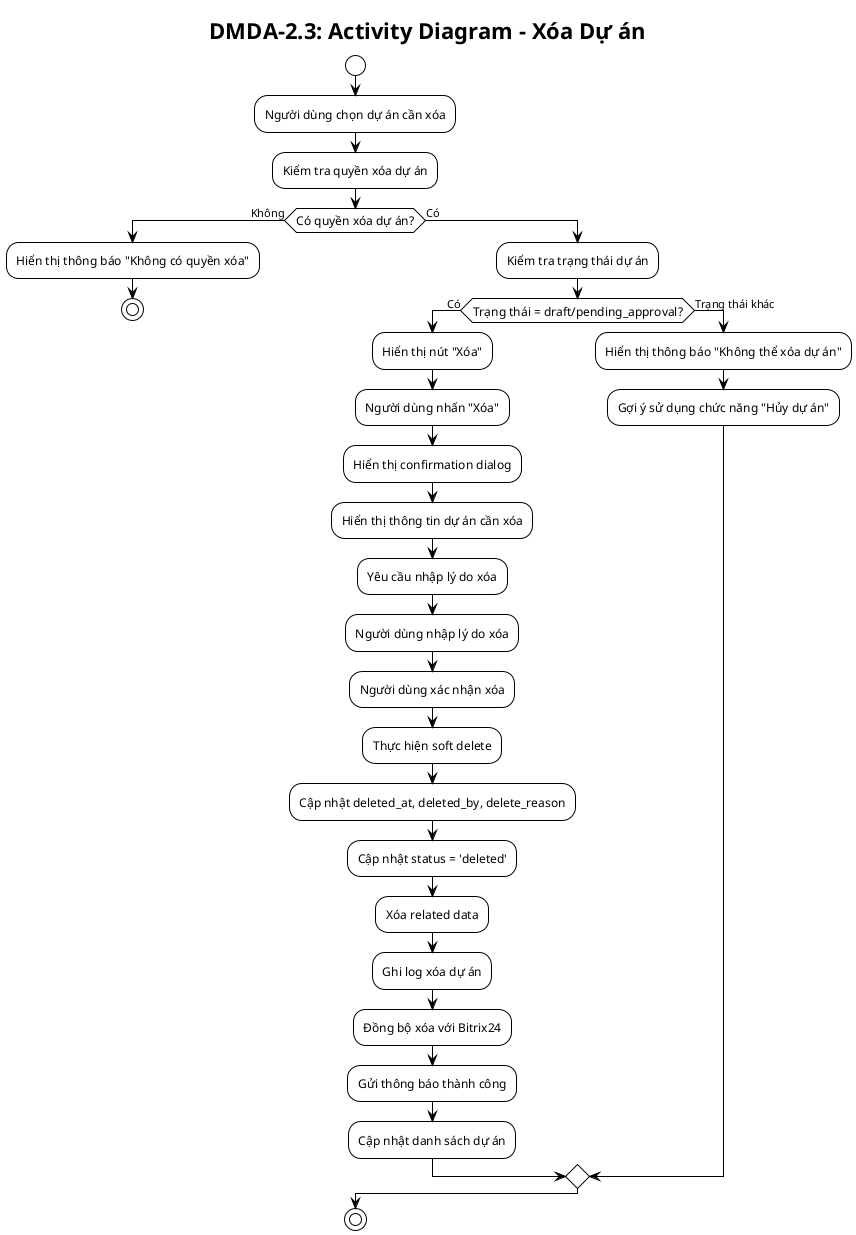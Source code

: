 @startuml DMDA-2.3 Activity Diagram
!theme plain
skinparam activityFontSize 12

title DMDA-2.3: Activity Diagram - Xóa Dự án

start

:Người dùng chọn dự án cần xóa;

:Kiểm tra quyền xóa dự án;

if (Có quyền xóa dự án?) then (Không)
    :Hiển thị thông báo "Không có quyền xóa";
    stop
else (Có)
    :Kiểm tra trạng thái dự án;
    
    if (Trạng thái = draft/pending_approval?) then (Có)
        :Hiển thị nút "Xóa";
        :Người dùng nhấn "Xóa";
        :Hiển thị confirmation dialog;
        :Hiển thị thông tin dự án cần xóa;
        :Yêu cầu nhập lý do xóa;
        :Người dùng nhập lý do xóa;
        :Người dùng xác nhận xóa;
        :Thực hiện soft delete;
        :Cập nhật deleted_at, deleted_by, delete_reason;
        :Cập nhật status = 'deleted';
        :Xóa related data;
        :Ghi log xóa dự án;
        :Đồng bộ xóa với Bitrix24;
        :Gửi thông báo thành công;
        :Cập nhật danh sách dự án;
        
    else (Trạng thái khác)
        :Hiển thị thông báo "Không thể xóa dự án";
        :Gợi ý sử dụng chức năng "Hủy dự án";
    endif
endif

stop

@enduml
